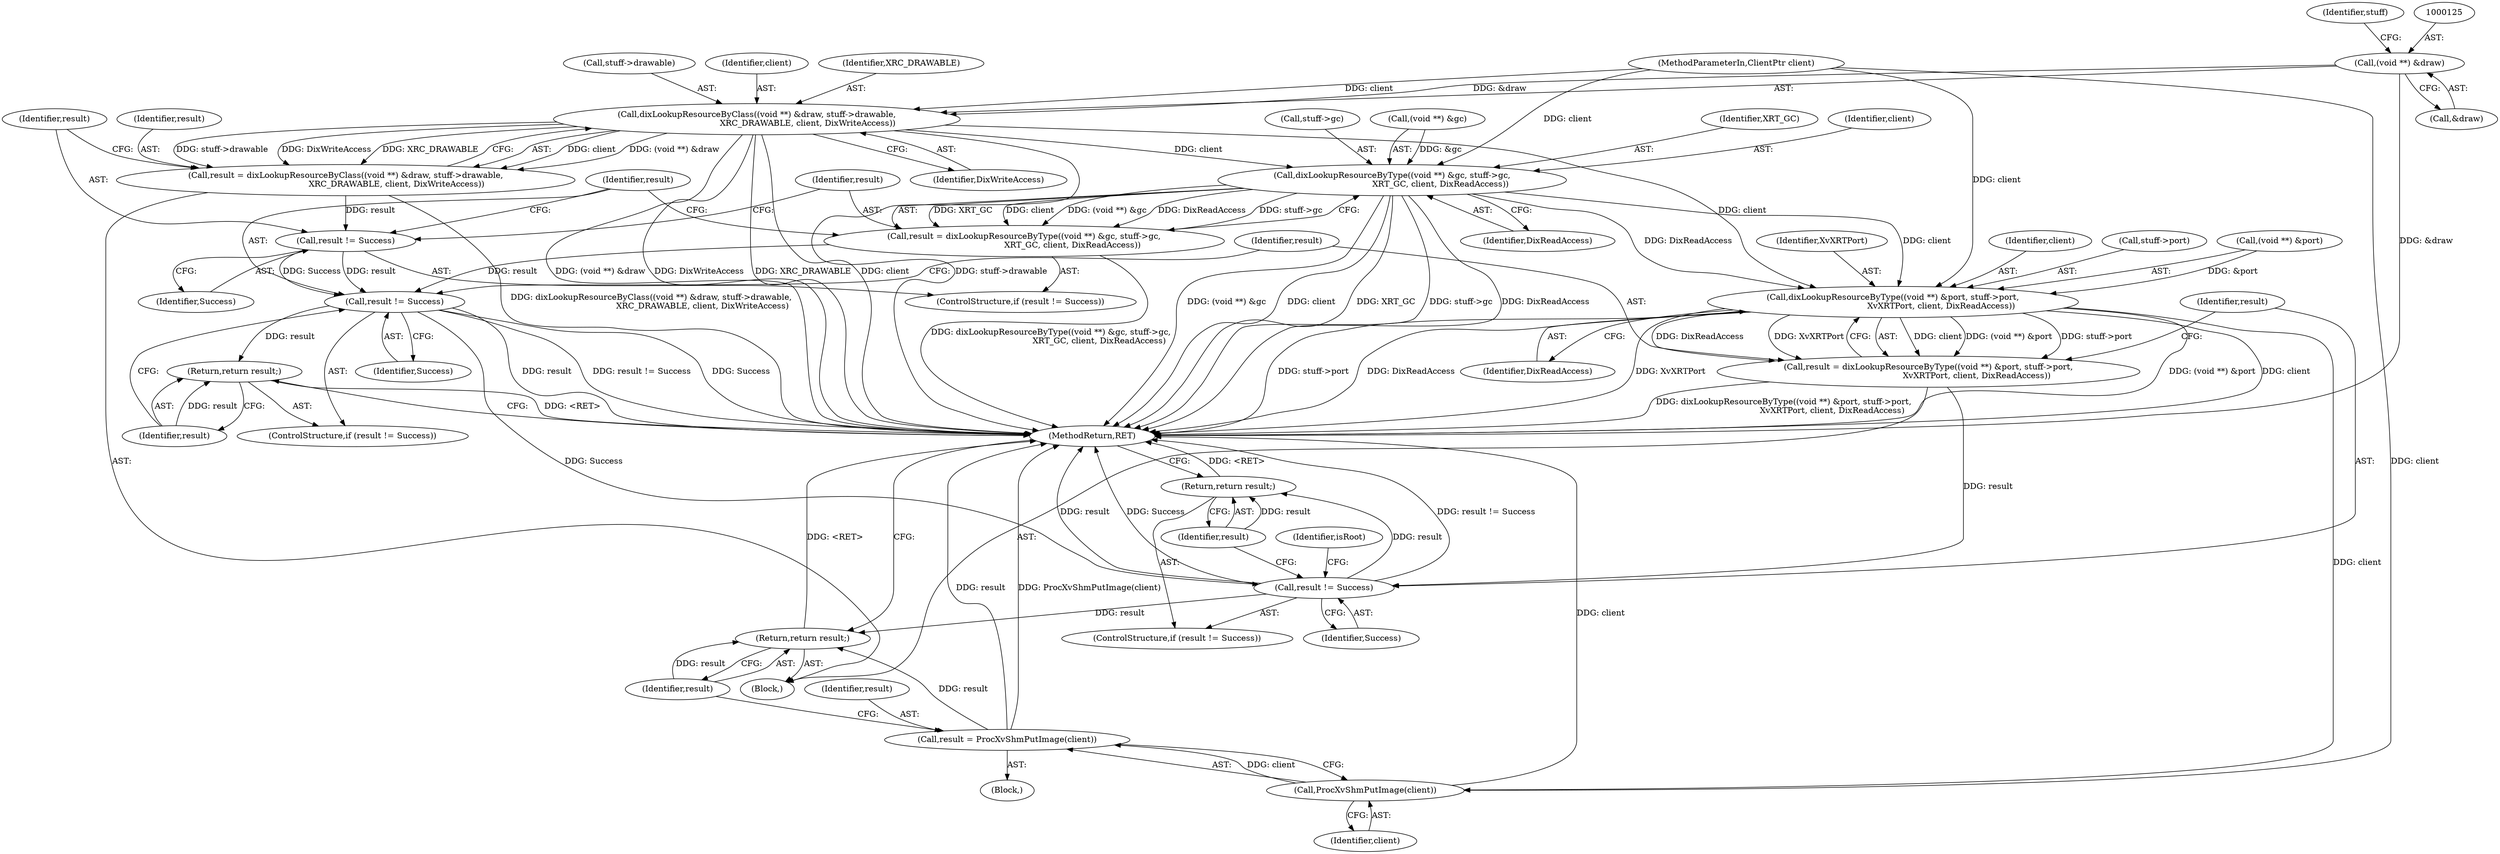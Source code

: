 digraph "0_xserver_cad5a1050b7184d828aef9c1dd151c3ab649d37e_3@pointer" {
"1000124" [label="(Call,(void **) &draw)"];
"1000123" [label="(Call,dixLookupResourceByClass((void **) &draw, stuff->drawable,\n                                       XRC_DRAWABLE, client, DixWriteAccess))"];
"1000121" [label="(Call,result = dixLookupResourceByClass((void **) &draw, stuff->drawable,\n                                       XRC_DRAWABLE, client, DixWriteAccess))"];
"1000135" [label="(Call,result != Success)"];
"1000152" [label="(Call,result != Success)"];
"1000155" [label="(Return,return result;)"];
"1000171" [label="(Call,result != Success)"];
"1000174" [label="(Return,return result;)"];
"1000294" [label="(Return,return result;)"];
"1000140" [label="(Call,dixLookupResourceByType((void **) &gc, stuff->gc,\n                                     XRT_GC, client, DixReadAccess))"];
"1000138" [label="(Call,result = dixLookupResourceByType((void **) &gc, stuff->gc,\n                                     XRT_GC, client, DixReadAccess))"];
"1000159" [label="(Call,dixLookupResourceByType((void **) &port, stuff->port,\n                                     XvXRTPort, client, DixReadAccess))"];
"1000157" [label="(Call,result = dixLookupResourceByType((void **) &port, stuff->port,\n                                     XvXRTPort, client, DixReadAccess))"];
"1000292" [label="(Call,ProcXvShmPutImage(client))"];
"1000290" [label="(Call,result = ProcXvShmPutImage(client))"];
"1000133" [label="(Identifier,DixWriteAccess)"];
"1000173" [label="(Identifier,Success)"];
"1000294" [label="(Return,return result;)"];
"1000124" [label="(Call,(void **) &draw)"];
"1000177" [label="(Identifier,isRoot)"];
"1000156" [label="(Identifier,result)"];
"1000128" [label="(Call,stuff->drawable)"];
"1000137" [label="(Identifier,Success)"];
"1000291" [label="(Identifier,result)"];
"1000168" [label="(Identifier,client)"];
"1000150" [label="(Identifier,DixReadAccess)"];
"1000141" [label="(Call,(void **) &gc)"];
"1000134" [label="(ControlStructure,if (result != Success))"];
"1000123" [label="(Call,dixLookupResourceByClass((void **) &draw, stuff->drawable,\n                                       XRC_DRAWABLE, client, DixWriteAccess))"];
"1000210" [label="(Block,)"];
"1000295" [label="(Identifier,result)"];
"1000296" [label="(MethodReturn,RET)"];
"1000152" [label="(Call,result != Success)"];
"1000155" [label="(Return,return result;)"];
"1000164" [label="(Call,stuff->port)"];
"1000174" [label="(Return,return result;)"];
"1000159" [label="(Call,dixLookupResourceByType((void **) &port, stuff->port,\n                                     XvXRTPort, client, DixReadAccess))"];
"1000140" [label="(Call,dixLookupResourceByType((void **) &gc, stuff->gc,\n                                     XRT_GC, client, DixReadAccess))"];
"1000292" [label="(Call,ProcXvShmPutImage(client))"];
"1000129" [label="(Identifier,stuff)"];
"1000171" [label="(Call,result != Success)"];
"1000145" [label="(Call,stuff->gc)"];
"1000138" [label="(Call,result = dixLookupResourceByType((void **) &gc, stuff->gc,\n                                     XRT_GC, client, DixReadAccess))"];
"1000157" [label="(Call,result = dixLookupResourceByType((void **) &port, stuff->port,\n                                     XvXRTPort, client, DixReadAccess))"];
"1000126" [label="(Call,&draw)"];
"1000135" [label="(Call,result != Success)"];
"1000170" [label="(ControlStructure,if (result != Success))"];
"1000121" [label="(Call,result = dixLookupResourceByClass((void **) &draw, stuff->drawable,\n                                       XRC_DRAWABLE, client, DixWriteAccess))"];
"1000290" [label="(Call,result = ProcXvShmPutImage(client))"];
"1000101" [label="(MethodParameterIn,ClientPtr client)"];
"1000139" [label="(Identifier,result)"];
"1000158" [label="(Identifier,result)"];
"1000175" [label="(Identifier,result)"];
"1000148" [label="(Identifier,XRT_GC)"];
"1000102" [label="(Block,)"];
"1000153" [label="(Identifier,result)"];
"1000149" [label="(Identifier,client)"];
"1000293" [label="(Identifier,client)"];
"1000132" [label="(Identifier,client)"];
"1000154" [label="(Identifier,Success)"];
"1000122" [label="(Identifier,result)"];
"1000172" [label="(Identifier,result)"];
"1000160" [label="(Call,(void **) &port)"];
"1000131" [label="(Identifier,XRC_DRAWABLE)"];
"1000167" [label="(Identifier,XvXRTPort)"];
"1000151" [label="(ControlStructure,if (result != Success))"];
"1000169" [label="(Identifier,DixReadAccess)"];
"1000136" [label="(Identifier,result)"];
"1000124" -> "1000123"  [label="AST: "];
"1000124" -> "1000126"  [label="CFG: "];
"1000125" -> "1000124"  [label="AST: "];
"1000126" -> "1000124"  [label="AST: "];
"1000129" -> "1000124"  [label="CFG: "];
"1000124" -> "1000296"  [label="DDG: &draw"];
"1000124" -> "1000123"  [label="DDG: &draw"];
"1000123" -> "1000121"  [label="AST: "];
"1000123" -> "1000133"  [label="CFG: "];
"1000128" -> "1000123"  [label="AST: "];
"1000131" -> "1000123"  [label="AST: "];
"1000132" -> "1000123"  [label="AST: "];
"1000133" -> "1000123"  [label="AST: "];
"1000121" -> "1000123"  [label="CFG: "];
"1000123" -> "1000296"  [label="DDG: DixWriteAccess"];
"1000123" -> "1000296"  [label="DDG: client"];
"1000123" -> "1000296"  [label="DDG: stuff->drawable"];
"1000123" -> "1000296"  [label="DDG: XRC_DRAWABLE"];
"1000123" -> "1000296"  [label="DDG: (void **) &draw"];
"1000123" -> "1000121"  [label="DDG: client"];
"1000123" -> "1000121"  [label="DDG: (void **) &draw"];
"1000123" -> "1000121"  [label="DDG: stuff->drawable"];
"1000123" -> "1000121"  [label="DDG: DixWriteAccess"];
"1000123" -> "1000121"  [label="DDG: XRC_DRAWABLE"];
"1000101" -> "1000123"  [label="DDG: client"];
"1000123" -> "1000140"  [label="DDG: client"];
"1000123" -> "1000159"  [label="DDG: client"];
"1000121" -> "1000102"  [label="AST: "];
"1000122" -> "1000121"  [label="AST: "];
"1000136" -> "1000121"  [label="CFG: "];
"1000121" -> "1000296"  [label="DDG: dixLookupResourceByClass((void **) &draw, stuff->drawable,\n                                       XRC_DRAWABLE, client, DixWriteAccess)"];
"1000121" -> "1000135"  [label="DDG: result"];
"1000135" -> "1000134"  [label="AST: "];
"1000135" -> "1000137"  [label="CFG: "];
"1000136" -> "1000135"  [label="AST: "];
"1000137" -> "1000135"  [label="AST: "];
"1000139" -> "1000135"  [label="CFG: "];
"1000153" -> "1000135"  [label="CFG: "];
"1000135" -> "1000152"  [label="DDG: result"];
"1000135" -> "1000152"  [label="DDG: Success"];
"1000152" -> "1000151"  [label="AST: "];
"1000152" -> "1000154"  [label="CFG: "];
"1000153" -> "1000152"  [label="AST: "];
"1000154" -> "1000152"  [label="AST: "];
"1000156" -> "1000152"  [label="CFG: "];
"1000158" -> "1000152"  [label="CFG: "];
"1000152" -> "1000296"  [label="DDG: result"];
"1000152" -> "1000296"  [label="DDG: result != Success"];
"1000152" -> "1000296"  [label="DDG: Success"];
"1000138" -> "1000152"  [label="DDG: result"];
"1000152" -> "1000155"  [label="DDG: result"];
"1000152" -> "1000171"  [label="DDG: Success"];
"1000155" -> "1000151"  [label="AST: "];
"1000155" -> "1000156"  [label="CFG: "];
"1000156" -> "1000155"  [label="AST: "];
"1000296" -> "1000155"  [label="CFG: "];
"1000155" -> "1000296"  [label="DDG: <RET>"];
"1000156" -> "1000155"  [label="DDG: result"];
"1000171" -> "1000170"  [label="AST: "];
"1000171" -> "1000173"  [label="CFG: "];
"1000172" -> "1000171"  [label="AST: "];
"1000173" -> "1000171"  [label="AST: "];
"1000175" -> "1000171"  [label="CFG: "];
"1000177" -> "1000171"  [label="CFG: "];
"1000171" -> "1000296"  [label="DDG: result"];
"1000171" -> "1000296"  [label="DDG: Success"];
"1000171" -> "1000296"  [label="DDG: result != Success"];
"1000157" -> "1000171"  [label="DDG: result"];
"1000171" -> "1000174"  [label="DDG: result"];
"1000171" -> "1000294"  [label="DDG: result"];
"1000174" -> "1000170"  [label="AST: "];
"1000174" -> "1000175"  [label="CFG: "];
"1000175" -> "1000174"  [label="AST: "];
"1000296" -> "1000174"  [label="CFG: "];
"1000174" -> "1000296"  [label="DDG: <RET>"];
"1000175" -> "1000174"  [label="DDG: result"];
"1000294" -> "1000102"  [label="AST: "];
"1000294" -> "1000295"  [label="CFG: "];
"1000295" -> "1000294"  [label="AST: "];
"1000296" -> "1000294"  [label="CFG: "];
"1000294" -> "1000296"  [label="DDG: <RET>"];
"1000295" -> "1000294"  [label="DDG: result"];
"1000290" -> "1000294"  [label="DDG: result"];
"1000140" -> "1000138"  [label="AST: "];
"1000140" -> "1000150"  [label="CFG: "];
"1000141" -> "1000140"  [label="AST: "];
"1000145" -> "1000140"  [label="AST: "];
"1000148" -> "1000140"  [label="AST: "];
"1000149" -> "1000140"  [label="AST: "];
"1000150" -> "1000140"  [label="AST: "];
"1000138" -> "1000140"  [label="CFG: "];
"1000140" -> "1000296"  [label="DDG: (void **) &gc"];
"1000140" -> "1000296"  [label="DDG: client"];
"1000140" -> "1000296"  [label="DDG: XRT_GC"];
"1000140" -> "1000296"  [label="DDG: stuff->gc"];
"1000140" -> "1000296"  [label="DDG: DixReadAccess"];
"1000140" -> "1000138"  [label="DDG: XRT_GC"];
"1000140" -> "1000138"  [label="DDG: stuff->gc"];
"1000140" -> "1000138"  [label="DDG: client"];
"1000140" -> "1000138"  [label="DDG: (void **) &gc"];
"1000140" -> "1000138"  [label="DDG: DixReadAccess"];
"1000141" -> "1000140"  [label="DDG: &gc"];
"1000101" -> "1000140"  [label="DDG: client"];
"1000140" -> "1000159"  [label="DDG: client"];
"1000140" -> "1000159"  [label="DDG: DixReadAccess"];
"1000138" -> "1000134"  [label="AST: "];
"1000139" -> "1000138"  [label="AST: "];
"1000153" -> "1000138"  [label="CFG: "];
"1000138" -> "1000296"  [label="DDG: dixLookupResourceByType((void **) &gc, stuff->gc,\n                                     XRT_GC, client, DixReadAccess)"];
"1000159" -> "1000157"  [label="AST: "];
"1000159" -> "1000169"  [label="CFG: "];
"1000160" -> "1000159"  [label="AST: "];
"1000164" -> "1000159"  [label="AST: "];
"1000167" -> "1000159"  [label="AST: "];
"1000168" -> "1000159"  [label="AST: "];
"1000169" -> "1000159"  [label="AST: "];
"1000157" -> "1000159"  [label="CFG: "];
"1000159" -> "1000296"  [label="DDG: (void **) &port"];
"1000159" -> "1000296"  [label="DDG: client"];
"1000159" -> "1000296"  [label="DDG: stuff->port"];
"1000159" -> "1000296"  [label="DDG: DixReadAccess"];
"1000159" -> "1000296"  [label="DDG: XvXRTPort"];
"1000159" -> "1000157"  [label="DDG: client"];
"1000159" -> "1000157"  [label="DDG: (void **) &port"];
"1000159" -> "1000157"  [label="DDG: stuff->port"];
"1000159" -> "1000157"  [label="DDG: DixReadAccess"];
"1000159" -> "1000157"  [label="DDG: XvXRTPort"];
"1000160" -> "1000159"  [label="DDG: &port"];
"1000101" -> "1000159"  [label="DDG: client"];
"1000159" -> "1000292"  [label="DDG: client"];
"1000157" -> "1000102"  [label="AST: "];
"1000158" -> "1000157"  [label="AST: "];
"1000172" -> "1000157"  [label="CFG: "];
"1000157" -> "1000296"  [label="DDG: dixLookupResourceByType((void **) &port, stuff->port,\n                                     XvXRTPort, client, DixReadAccess)"];
"1000292" -> "1000290"  [label="AST: "];
"1000292" -> "1000293"  [label="CFG: "];
"1000293" -> "1000292"  [label="AST: "];
"1000290" -> "1000292"  [label="CFG: "];
"1000292" -> "1000296"  [label="DDG: client"];
"1000292" -> "1000290"  [label="DDG: client"];
"1000101" -> "1000292"  [label="DDG: client"];
"1000290" -> "1000210"  [label="AST: "];
"1000291" -> "1000290"  [label="AST: "];
"1000295" -> "1000290"  [label="CFG: "];
"1000290" -> "1000296"  [label="DDG: result"];
"1000290" -> "1000296"  [label="DDG: ProcXvShmPutImage(client)"];
}
